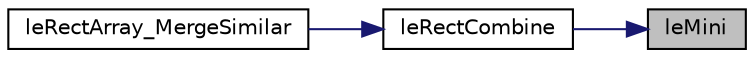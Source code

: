 digraph "leMini"
{
 // LATEX_PDF_SIZE
  edge [fontname="Helvetica",fontsize="10",labelfontname="Helvetica",labelfontsize="10"];
  node [fontname="Helvetica",fontsize="10",shape=record];
  rankdir="RL";
  Node1 [label="leMini",height=0.2,width=0.4,color="black", fillcolor="grey75", style="filled", fontcolor="black",tooltip="Calculate minimum of two integers."];
  Node1 -> Node2 [dir="back",color="midnightblue",fontsize="10",style="solid",fontname="Helvetica"];
  Node2 [label="leRectCombine",height=0.2,width=0.4,color="black", fillcolor="white", style="filled",URL="$legato__rect_8h.html#a652330a0566748e471c3a69bdec32c4c",tooltip="Combine rectangles."];
  Node2 -> Node3 [dir="back",color="midnightblue",fontsize="10",style="solid",fontname="Helvetica"];
  Node3 [label="leRectArray_MergeSimilar",height=0.2,width=0.4,color="black", fillcolor="white", style="filled",URL="$legato__rectarray_8h.html#af56fd950b661ceae0b37975528c5219b",tooltip="Merge rectangles."];
}
